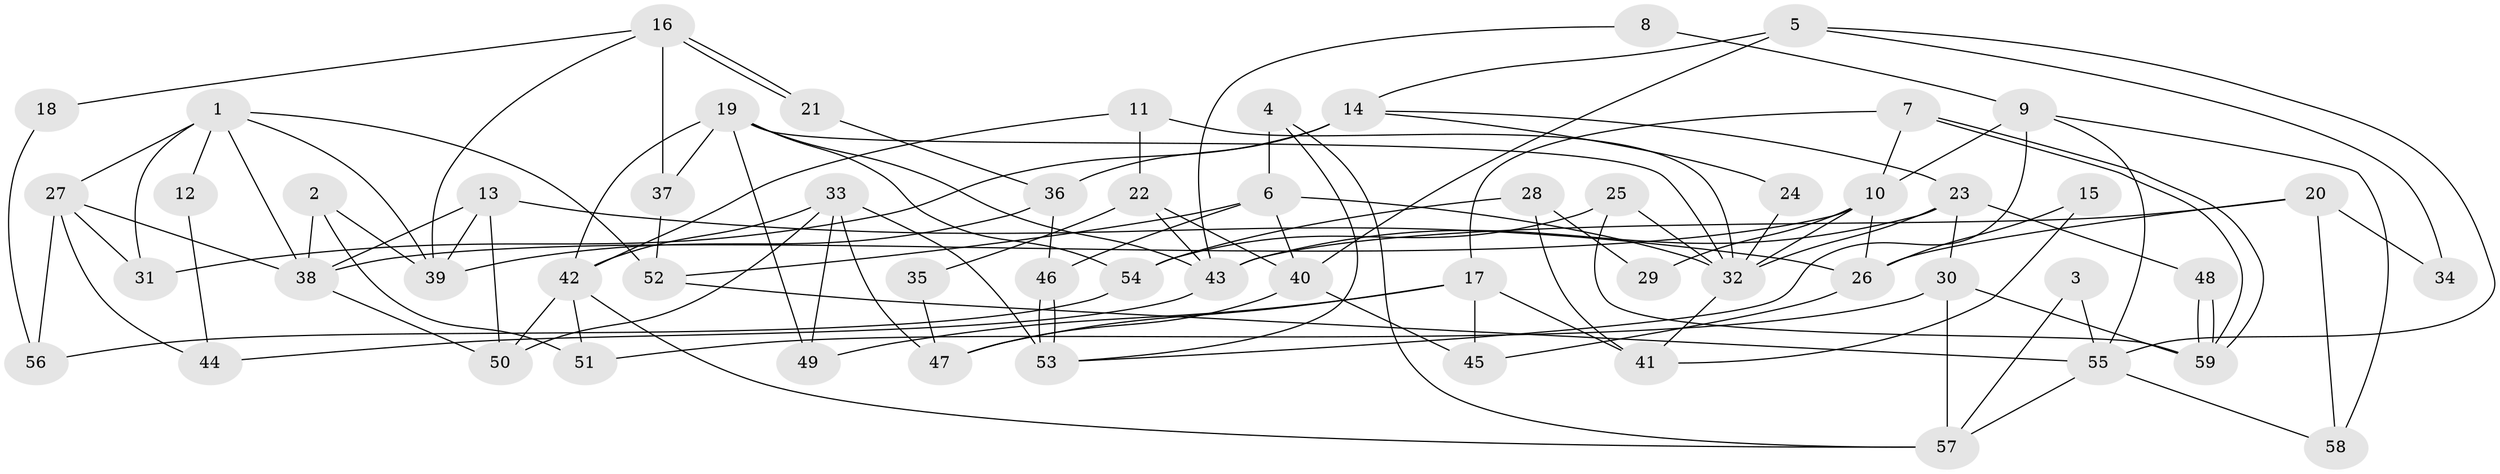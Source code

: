 // Generated by graph-tools (version 1.1) at 2025/26/03/09/25 03:26:10]
// undirected, 59 vertices, 118 edges
graph export_dot {
graph [start="1"]
  node [color=gray90,style=filled];
  1;
  2;
  3;
  4;
  5;
  6;
  7;
  8;
  9;
  10;
  11;
  12;
  13;
  14;
  15;
  16;
  17;
  18;
  19;
  20;
  21;
  22;
  23;
  24;
  25;
  26;
  27;
  28;
  29;
  30;
  31;
  32;
  33;
  34;
  35;
  36;
  37;
  38;
  39;
  40;
  41;
  42;
  43;
  44;
  45;
  46;
  47;
  48;
  49;
  50;
  51;
  52;
  53;
  54;
  55;
  56;
  57;
  58;
  59;
  1 -- 52;
  1 -- 38;
  1 -- 12;
  1 -- 27;
  1 -- 31;
  1 -- 39;
  2 -- 51;
  2 -- 38;
  2 -- 39;
  3 -- 55;
  3 -- 57;
  4 -- 6;
  4 -- 57;
  4 -- 53;
  5 -- 55;
  5 -- 40;
  5 -- 14;
  5 -- 34;
  6 -- 32;
  6 -- 46;
  6 -- 40;
  6 -- 52;
  7 -- 59;
  7 -- 59;
  7 -- 10;
  7 -- 17;
  8 -- 9;
  8 -- 43;
  9 -- 55;
  9 -- 53;
  9 -- 10;
  9 -- 58;
  10 -- 26;
  10 -- 29;
  10 -- 32;
  10 -- 38;
  11 -- 42;
  11 -- 32;
  11 -- 22;
  12 -- 44;
  13 -- 39;
  13 -- 38;
  13 -- 26;
  13 -- 50;
  14 -- 31;
  14 -- 23;
  14 -- 24;
  14 -- 36;
  15 -- 26;
  15 -- 41;
  16 -- 39;
  16 -- 21;
  16 -- 21;
  16 -- 18;
  16 -- 37;
  17 -- 47;
  17 -- 41;
  17 -- 45;
  17 -- 49;
  18 -- 56;
  19 -- 37;
  19 -- 42;
  19 -- 32;
  19 -- 43;
  19 -- 49;
  19 -- 54;
  20 -- 43;
  20 -- 26;
  20 -- 34;
  20 -- 58;
  21 -- 36;
  22 -- 43;
  22 -- 35;
  22 -- 40;
  23 -- 32;
  23 -- 30;
  23 -- 43;
  23 -- 48;
  24 -- 32;
  25 -- 32;
  25 -- 59;
  25 -- 54;
  26 -- 45;
  27 -- 38;
  27 -- 31;
  27 -- 44;
  27 -- 56;
  28 -- 41;
  28 -- 54;
  28 -- 29;
  30 -- 59;
  30 -- 51;
  30 -- 57;
  32 -- 41;
  33 -- 53;
  33 -- 49;
  33 -- 42;
  33 -- 47;
  33 -- 50;
  35 -- 47;
  36 -- 39;
  36 -- 46;
  37 -- 52;
  38 -- 50;
  40 -- 45;
  40 -- 47;
  42 -- 50;
  42 -- 51;
  42 -- 57;
  43 -- 44;
  46 -- 53;
  46 -- 53;
  48 -- 59;
  48 -- 59;
  52 -- 55;
  54 -- 56;
  55 -- 58;
  55 -- 57;
}

